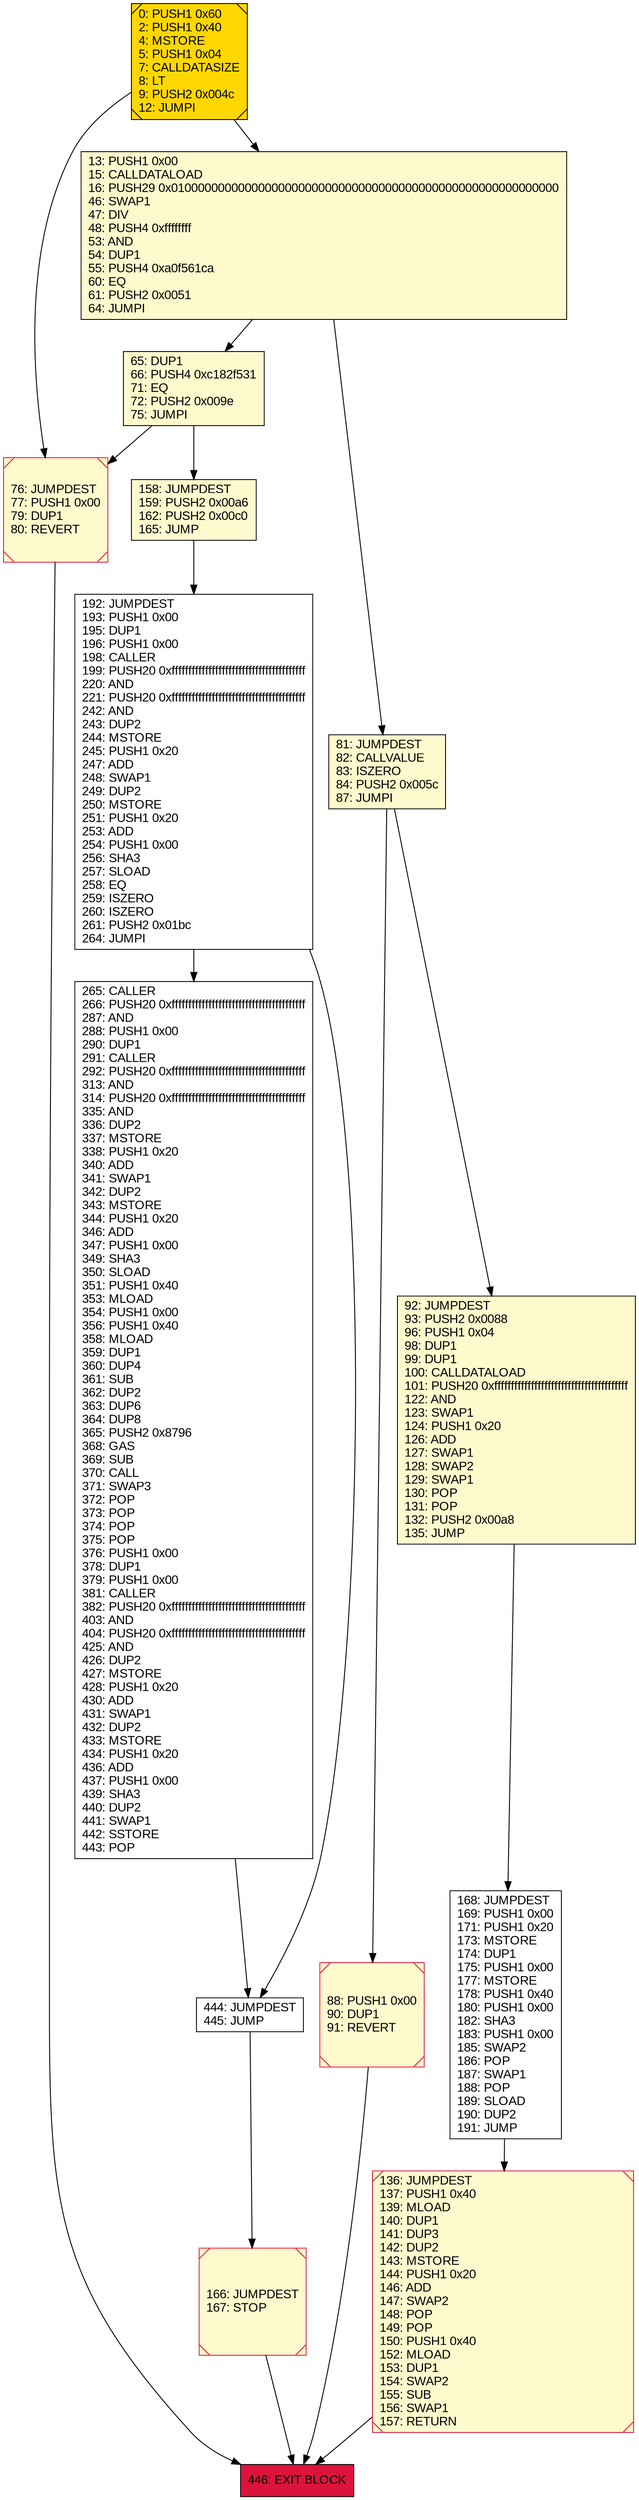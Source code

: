 digraph G {
bgcolor=transparent rankdir=UD;
node [shape=box style=filled color=black fillcolor=white fontname=arial fontcolor=black];
0 [label="0: PUSH1 0x60\l2: PUSH1 0x40\l4: MSTORE\l5: PUSH1 0x04\l7: CALLDATASIZE\l8: LT\l9: PUSH2 0x004c\l12: JUMPI\l" fillcolor=lemonchiffon shape=Msquare fillcolor=gold ];
76 [label="76: JUMPDEST\l77: PUSH1 0x00\l79: DUP1\l80: REVERT\l" fillcolor=lemonchiffon shape=Msquare color=crimson ];
444 [label="444: JUMPDEST\l445: JUMP\l" ];
81 [label="81: JUMPDEST\l82: CALLVALUE\l83: ISZERO\l84: PUSH2 0x005c\l87: JUMPI\l" fillcolor=lemonchiffon ];
13 [label="13: PUSH1 0x00\l15: CALLDATALOAD\l16: PUSH29 0x0100000000000000000000000000000000000000000000000000000000\l46: SWAP1\l47: DIV\l48: PUSH4 0xffffffff\l53: AND\l54: DUP1\l55: PUSH4 0xa0f561ca\l60: EQ\l61: PUSH2 0x0051\l64: JUMPI\l" fillcolor=lemonchiffon ];
166 [label="166: JUMPDEST\l167: STOP\l" fillcolor=lemonchiffon shape=Msquare color=crimson ];
168 [label="168: JUMPDEST\l169: PUSH1 0x00\l171: PUSH1 0x20\l173: MSTORE\l174: DUP1\l175: PUSH1 0x00\l177: MSTORE\l178: PUSH1 0x40\l180: PUSH1 0x00\l182: SHA3\l183: PUSH1 0x00\l185: SWAP2\l186: POP\l187: SWAP1\l188: POP\l189: SLOAD\l190: DUP2\l191: JUMP\l" ];
158 [label="158: JUMPDEST\l159: PUSH2 0x00a6\l162: PUSH2 0x00c0\l165: JUMP\l" fillcolor=lemonchiffon ];
92 [label="92: JUMPDEST\l93: PUSH2 0x0088\l96: PUSH1 0x04\l98: DUP1\l99: DUP1\l100: CALLDATALOAD\l101: PUSH20 0xffffffffffffffffffffffffffffffffffffffff\l122: AND\l123: SWAP1\l124: PUSH1 0x20\l126: ADD\l127: SWAP1\l128: SWAP2\l129: SWAP1\l130: POP\l131: POP\l132: PUSH2 0x00a8\l135: JUMP\l" fillcolor=lemonchiffon ];
88 [label="88: PUSH1 0x00\l90: DUP1\l91: REVERT\l" fillcolor=lemonchiffon shape=Msquare color=crimson ];
65 [label="65: DUP1\l66: PUSH4 0xc182f531\l71: EQ\l72: PUSH2 0x009e\l75: JUMPI\l" fillcolor=lemonchiffon ];
136 [label="136: JUMPDEST\l137: PUSH1 0x40\l139: MLOAD\l140: DUP1\l141: DUP3\l142: DUP2\l143: MSTORE\l144: PUSH1 0x20\l146: ADD\l147: SWAP2\l148: POP\l149: POP\l150: PUSH1 0x40\l152: MLOAD\l153: DUP1\l154: SWAP2\l155: SUB\l156: SWAP1\l157: RETURN\l" fillcolor=lemonchiffon shape=Msquare color=crimson ];
265 [label="265: CALLER\l266: PUSH20 0xffffffffffffffffffffffffffffffffffffffff\l287: AND\l288: PUSH1 0x00\l290: DUP1\l291: CALLER\l292: PUSH20 0xffffffffffffffffffffffffffffffffffffffff\l313: AND\l314: PUSH20 0xffffffffffffffffffffffffffffffffffffffff\l335: AND\l336: DUP2\l337: MSTORE\l338: PUSH1 0x20\l340: ADD\l341: SWAP1\l342: DUP2\l343: MSTORE\l344: PUSH1 0x20\l346: ADD\l347: PUSH1 0x00\l349: SHA3\l350: SLOAD\l351: PUSH1 0x40\l353: MLOAD\l354: PUSH1 0x00\l356: PUSH1 0x40\l358: MLOAD\l359: DUP1\l360: DUP4\l361: SUB\l362: DUP2\l363: DUP6\l364: DUP8\l365: PUSH2 0x8796\l368: GAS\l369: SUB\l370: CALL\l371: SWAP3\l372: POP\l373: POP\l374: POP\l375: POP\l376: PUSH1 0x00\l378: DUP1\l379: PUSH1 0x00\l381: CALLER\l382: PUSH20 0xffffffffffffffffffffffffffffffffffffffff\l403: AND\l404: PUSH20 0xffffffffffffffffffffffffffffffffffffffff\l425: AND\l426: DUP2\l427: MSTORE\l428: PUSH1 0x20\l430: ADD\l431: SWAP1\l432: DUP2\l433: MSTORE\l434: PUSH1 0x20\l436: ADD\l437: PUSH1 0x00\l439: SHA3\l440: DUP2\l441: SWAP1\l442: SSTORE\l443: POP\l" ];
192 [label="192: JUMPDEST\l193: PUSH1 0x00\l195: DUP1\l196: PUSH1 0x00\l198: CALLER\l199: PUSH20 0xffffffffffffffffffffffffffffffffffffffff\l220: AND\l221: PUSH20 0xffffffffffffffffffffffffffffffffffffffff\l242: AND\l243: DUP2\l244: MSTORE\l245: PUSH1 0x20\l247: ADD\l248: SWAP1\l249: DUP2\l250: MSTORE\l251: PUSH1 0x20\l253: ADD\l254: PUSH1 0x00\l256: SHA3\l257: SLOAD\l258: EQ\l259: ISZERO\l260: ISZERO\l261: PUSH2 0x01bc\l264: JUMPI\l" ];
446 [label="446: EXIT BLOCK\l" fillcolor=crimson ];
13 -> 81;
192 -> 265;
92 -> 168;
136 -> 446;
81 -> 92;
88 -> 446;
158 -> 192;
168 -> 136;
81 -> 88;
13 -> 65;
166 -> 446;
65 -> 158;
0 -> 76;
65 -> 76;
192 -> 444;
0 -> 13;
76 -> 446;
265 -> 444;
444 -> 166;
}